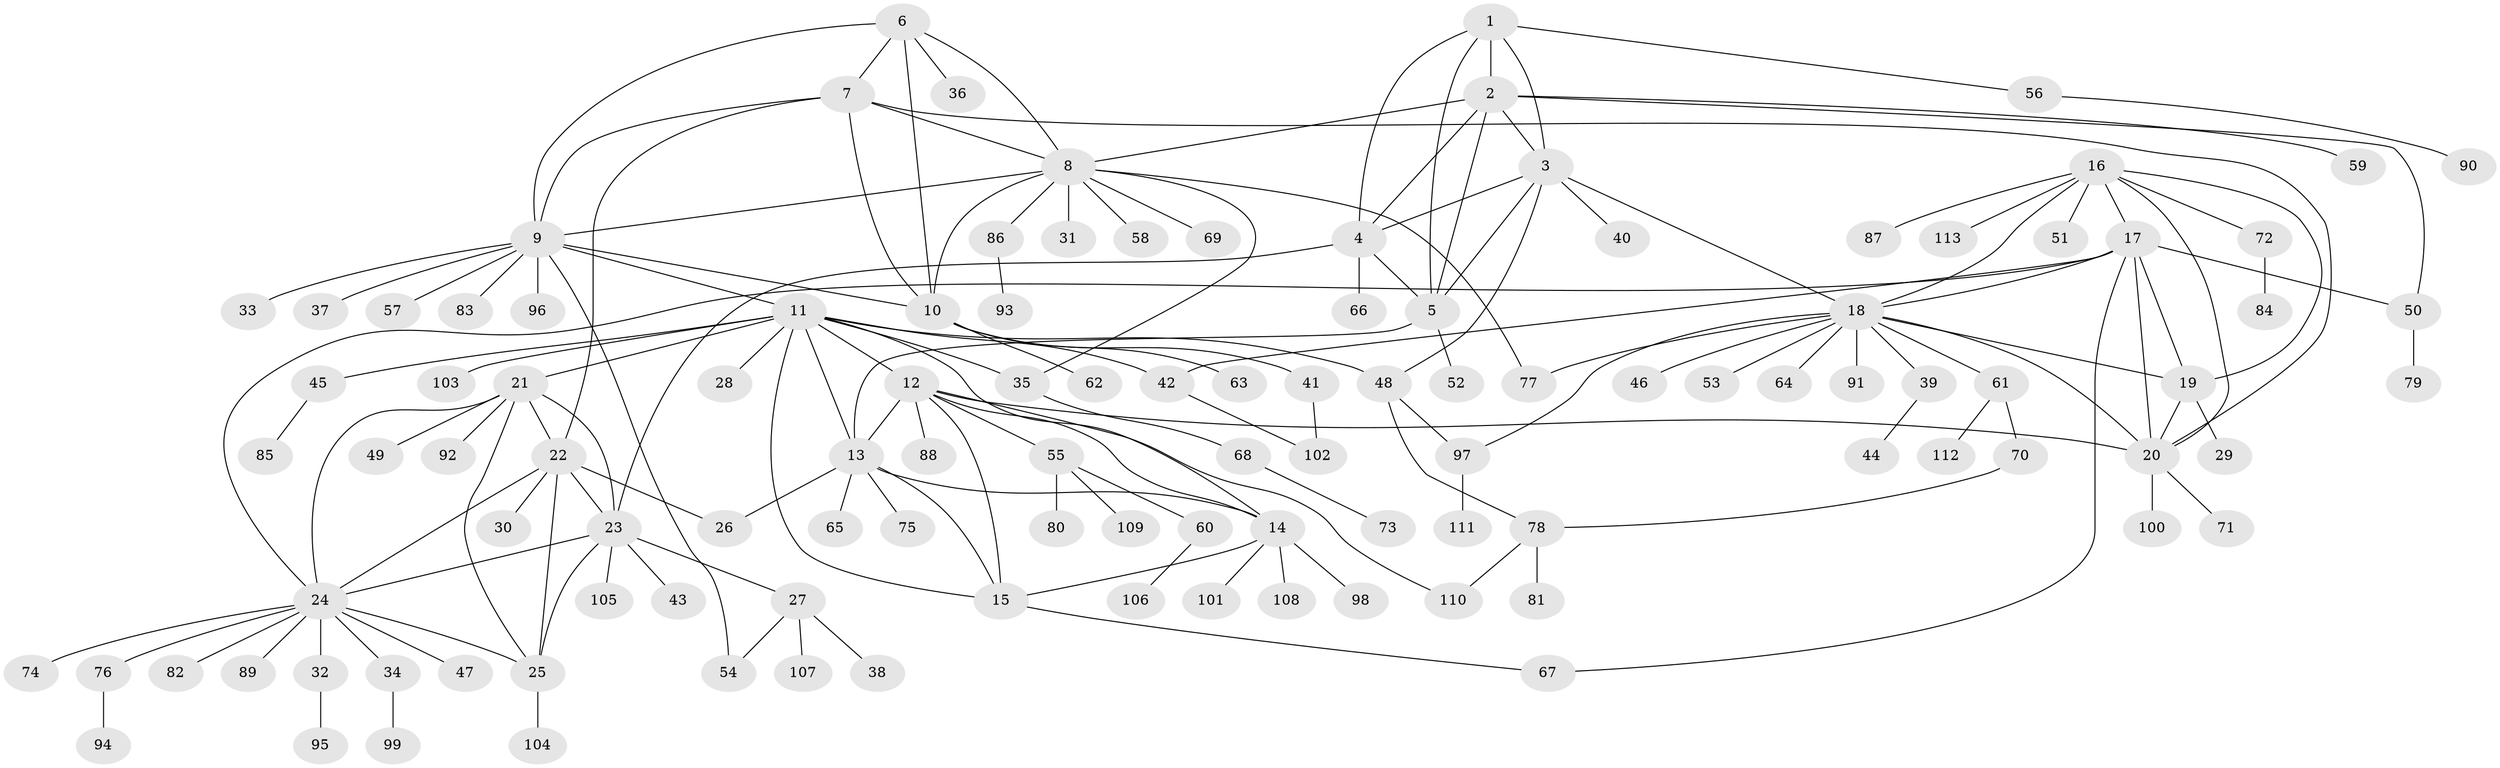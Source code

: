 // Generated by graph-tools (version 1.1) at 2025/54/03/09/25 04:54:27]
// undirected, 113 vertices, 160 edges
graph export_dot {
graph [start="1"]
  node [color=gray90,style=filled];
  1;
  2;
  3;
  4;
  5;
  6;
  7;
  8;
  9;
  10;
  11;
  12;
  13;
  14;
  15;
  16;
  17;
  18;
  19;
  20;
  21;
  22;
  23;
  24;
  25;
  26;
  27;
  28;
  29;
  30;
  31;
  32;
  33;
  34;
  35;
  36;
  37;
  38;
  39;
  40;
  41;
  42;
  43;
  44;
  45;
  46;
  47;
  48;
  49;
  50;
  51;
  52;
  53;
  54;
  55;
  56;
  57;
  58;
  59;
  60;
  61;
  62;
  63;
  64;
  65;
  66;
  67;
  68;
  69;
  70;
  71;
  72;
  73;
  74;
  75;
  76;
  77;
  78;
  79;
  80;
  81;
  82;
  83;
  84;
  85;
  86;
  87;
  88;
  89;
  90;
  91;
  92;
  93;
  94;
  95;
  96;
  97;
  98;
  99;
  100;
  101;
  102;
  103;
  104;
  105;
  106;
  107;
  108;
  109;
  110;
  111;
  112;
  113;
  1 -- 2;
  1 -- 3;
  1 -- 4;
  1 -- 5;
  1 -- 56;
  2 -- 3;
  2 -- 4;
  2 -- 5;
  2 -- 8;
  2 -- 50;
  2 -- 59;
  3 -- 4;
  3 -- 5;
  3 -- 18;
  3 -- 40;
  3 -- 48;
  4 -- 5;
  4 -- 23;
  4 -- 66;
  5 -- 13;
  5 -- 52;
  6 -- 7;
  6 -- 8;
  6 -- 9;
  6 -- 10;
  6 -- 36;
  7 -- 8;
  7 -- 9;
  7 -- 10;
  7 -- 20;
  7 -- 22;
  8 -- 9;
  8 -- 10;
  8 -- 31;
  8 -- 35;
  8 -- 58;
  8 -- 69;
  8 -- 77;
  8 -- 86;
  9 -- 10;
  9 -- 11;
  9 -- 33;
  9 -- 37;
  9 -- 54;
  9 -- 57;
  9 -- 83;
  9 -- 96;
  10 -- 41;
  10 -- 62;
  10 -- 63;
  11 -- 12;
  11 -- 13;
  11 -- 14;
  11 -- 15;
  11 -- 21;
  11 -- 28;
  11 -- 35;
  11 -- 42;
  11 -- 45;
  11 -- 48;
  11 -- 103;
  12 -- 13;
  12 -- 14;
  12 -- 15;
  12 -- 20;
  12 -- 55;
  12 -- 88;
  12 -- 110;
  13 -- 14;
  13 -- 15;
  13 -- 26;
  13 -- 65;
  13 -- 75;
  14 -- 15;
  14 -- 98;
  14 -- 101;
  14 -- 108;
  15 -- 67;
  16 -- 17;
  16 -- 18;
  16 -- 19;
  16 -- 20;
  16 -- 51;
  16 -- 72;
  16 -- 87;
  16 -- 113;
  17 -- 18;
  17 -- 19;
  17 -- 20;
  17 -- 24;
  17 -- 42;
  17 -- 50;
  17 -- 67;
  18 -- 19;
  18 -- 20;
  18 -- 39;
  18 -- 46;
  18 -- 53;
  18 -- 61;
  18 -- 64;
  18 -- 77;
  18 -- 91;
  18 -- 97;
  19 -- 20;
  19 -- 29;
  20 -- 71;
  20 -- 100;
  21 -- 22;
  21 -- 23;
  21 -- 24;
  21 -- 25;
  21 -- 49;
  21 -- 92;
  22 -- 23;
  22 -- 24;
  22 -- 25;
  22 -- 26;
  22 -- 30;
  23 -- 24;
  23 -- 25;
  23 -- 27;
  23 -- 43;
  23 -- 105;
  24 -- 25;
  24 -- 32;
  24 -- 34;
  24 -- 47;
  24 -- 74;
  24 -- 76;
  24 -- 82;
  24 -- 89;
  25 -- 104;
  27 -- 38;
  27 -- 54;
  27 -- 107;
  32 -- 95;
  34 -- 99;
  35 -- 68;
  39 -- 44;
  41 -- 102;
  42 -- 102;
  45 -- 85;
  48 -- 78;
  48 -- 97;
  50 -- 79;
  55 -- 60;
  55 -- 80;
  55 -- 109;
  56 -- 90;
  60 -- 106;
  61 -- 70;
  61 -- 112;
  68 -- 73;
  70 -- 78;
  72 -- 84;
  76 -- 94;
  78 -- 81;
  78 -- 110;
  86 -- 93;
  97 -- 111;
}

